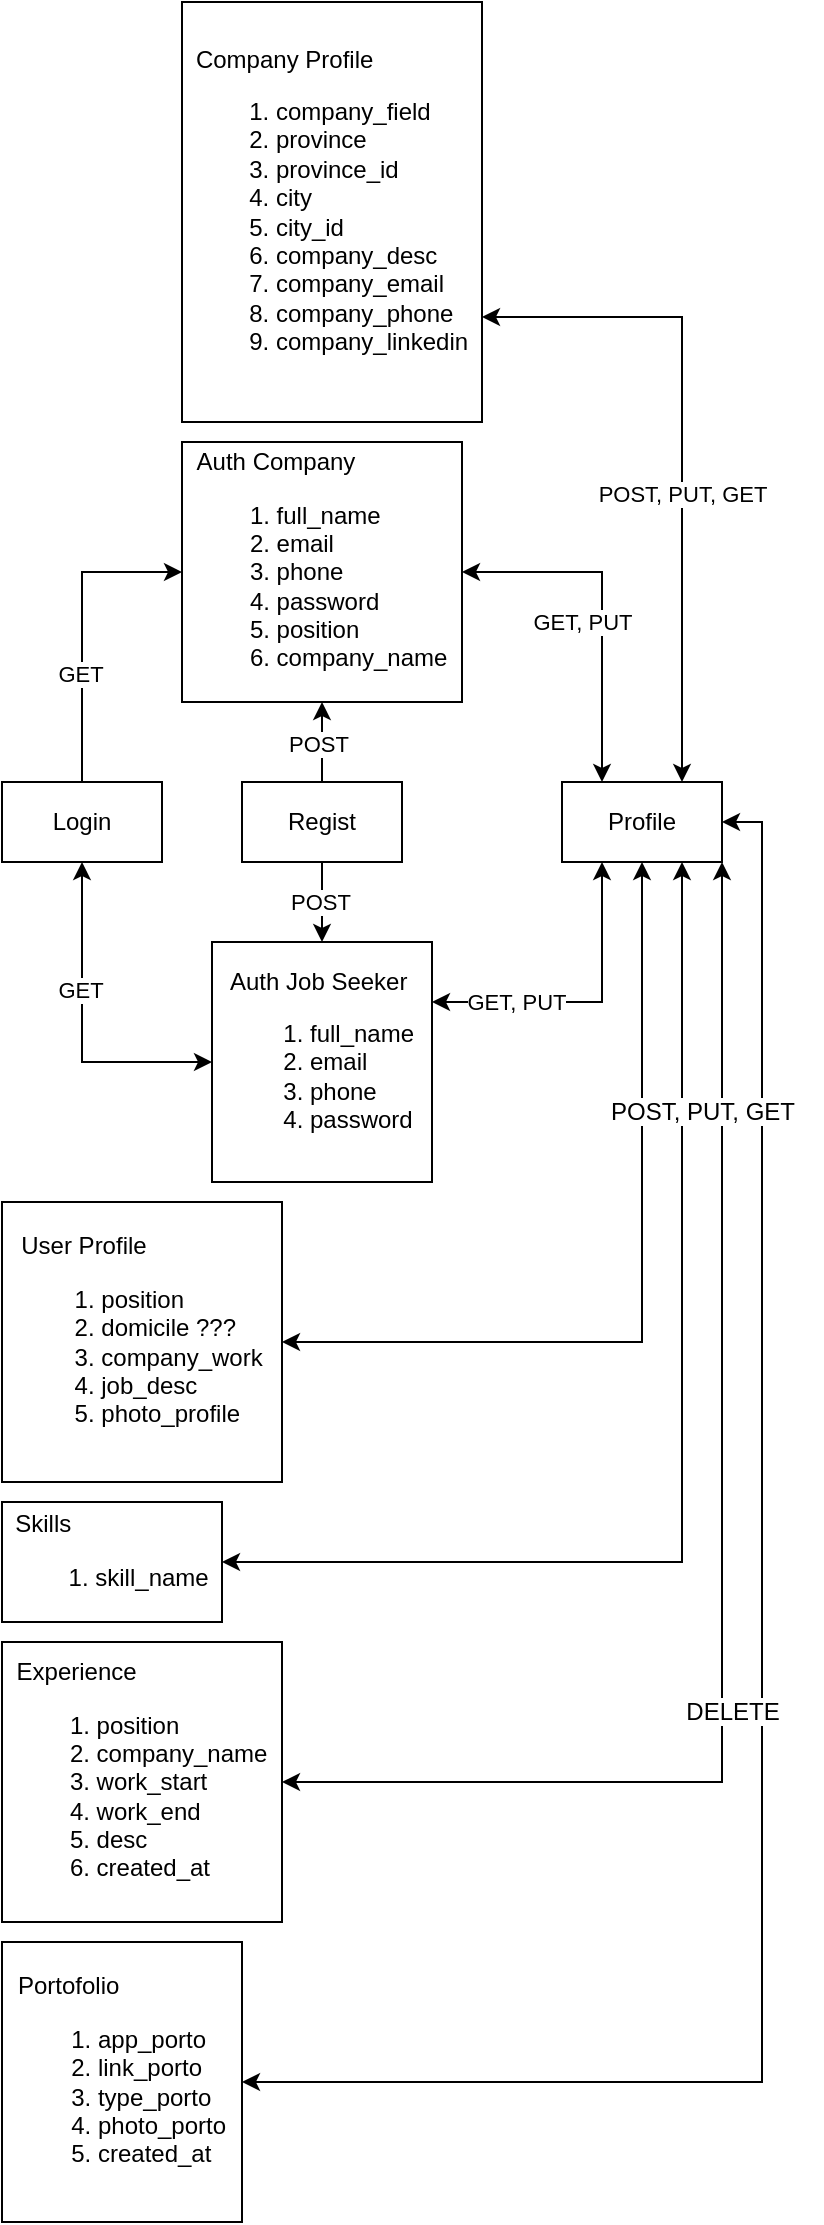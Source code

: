 <mxfile version="21.6.8" type="github">
  <diagram name="Page-1" id="ZBW7zP7ewO3hmnIqyeNQ">
    <mxGraphModel dx="1100" dy="605" grid="1" gridSize="10" guides="1" tooltips="1" connect="1" arrows="1" fold="1" page="1" pageScale="1" pageWidth="850" pageHeight="1100" math="0" shadow="0">
      <root>
        <mxCell id="0" />
        <mxCell id="1" parent="0" />
        <mxCell id="MqLR4IFqnNKwuRJLQt7l-1" style="edgeStyle=orthogonalEdgeStyle;rounded=0;orthogonalLoop=1;jettySize=auto;html=1;exitX=0.5;exitY=1;exitDx=0;exitDy=0;entryX=0.5;entryY=0;entryDx=0;entryDy=0;" edge="1" parent="1" source="MqLR4IFqnNKwuRJLQt7l-3" target="MqLR4IFqnNKwuRJLQt7l-4">
          <mxGeometry relative="1" as="geometry" />
        </mxCell>
        <mxCell id="MqLR4IFqnNKwuRJLQt7l-2" value="POST" style="edgeLabel;html=1;align=center;verticalAlign=middle;resizable=0;points=[];" vertex="1" connectable="0" parent="MqLR4IFqnNKwuRJLQt7l-1">
          <mxGeometry x="-0.025" y="-1" relative="1" as="geometry">
            <mxPoint as="offset" />
          </mxGeometry>
        </mxCell>
        <mxCell id="MqLR4IFqnNKwuRJLQt7l-23" style="edgeStyle=orthogonalEdgeStyle;rounded=0;orthogonalLoop=1;jettySize=auto;html=1;exitX=0.5;exitY=0;exitDx=0;exitDy=0;entryX=0.5;entryY=1;entryDx=0;entryDy=0;" edge="1" parent="1" source="MqLR4IFqnNKwuRJLQt7l-3" target="MqLR4IFqnNKwuRJLQt7l-21">
          <mxGeometry relative="1" as="geometry" />
        </mxCell>
        <mxCell id="MqLR4IFqnNKwuRJLQt7l-24" value="POST" style="edgeLabel;html=1;align=center;verticalAlign=middle;resizable=0;points=[];" vertex="1" connectable="0" parent="MqLR4IFqnNKwuRJLQt7l-23">
          <mxGeometry x="-0.05" y="2" relative="1" as="geometry">
            <mxPoint as="offset" />
          </mxGeometry>
        </mxCell>
        <mxCell id="MqLR4IFqnNKwuRJLQt7l-3" value="Regist" style="rounded=0;whiteSpace=wrap;html=1;" vertex="1" parent="1">
          <mxGeometry x="210" y="440" width="80" height="40" as="geometry" />
        </mxCell>
        <mxCell id="MqLR4IFqnNKwuRJLQt7l-4" value="&lt;div style=&quot;text-align: justify;&quot;&gt;&lt;span style=&quot;background-color: initial;&quot;&gt;Auth&amp;nbsp;&lt;/span&gt;&lt;span style=&quot;background-color: initial;&quot;&gt;Job Seeker&lt;/span&gt;&lt;/div&gt;&lt;div style=&quot;&quot;&gt;&lt;ol&gt;&lt;li style=&quot;text-align: justify;&quot;&gt;&lt;span style=&quot;background-color: initial;&quot;&gt;full_name&lt;/span&gt;&lt;/li&gt;&lt;li style=&quot;text-align: justify;&quot;&gt;&lt;span style=&quot;background-color: initial;&quot;&gt;email&lt;/span&gt;&lt;/li&gt;&lt;li style=&quot;text-align: justify;&quot;&gt;&lt;span style=&quot;background-color: initial;&quot;&gt;phone&lt;/span&gt;&lt;/li&gt;&lt;li style=&quot;text-align: justify;&quot;&gt;&lt;span style=&quot;background-color: initial;&quot;&gt;password&lt;/span&gt;&lt;/li&gt;&lt;/ol&gt;&lt;/div&gt;&lt;div style=&quot;text-align: justify;&quot;&gt;&lt;/div&gt;" style="rounded=0;whiteSpace=wrap;html=1;" vertex="1" parent="1">
          <mxGeometry x="195" y="520" width="110" height="120" as="geometry" />
        </mxCell>
        <mxCell id="MqLR4IFqnNKwuRJLQt7l-25" style="edgeStyle=orthogonalEdgeStyle;rounded=0;orthogonalLoop=1;jettySize=auto;html=1;exitX=0.5;exitY=0;exitDx=0;exitDy=0;entryX=0;entryY=0.5;entryDx=0;entryDy=0;" edge="1" parent="1" source="MqLR4IFqnNKwuRJLQt7l-5" target="MqLR4IFqnNKwuRJLQt7l-21">
          <mxGeometry relative="1" as="geometry" />
        </mxCell>
        <mxCell id="MqLR4IFqnNKwuRJLQt7l-26" value="GET" style="edgeLabel;html=1;align=center;verticalAlign=middle;resizable=0;points=[];" vertex="1" connectable="0" parent="MqLR4IFqnNKwuRJLQt7l-25">
          <mxGeometry x="-0.303" y="1" relative="1" as="geometry">
            <mxPoint as="offset" />
          </mxGeometry>
        </mxCell>
        <mxCell id="MqLR4IFqnNKwuRJLQt7l-5" value="Login" style="rounded=0;whiteSpace=wrap;html=1;" vertex="1" parent="1">
          <mxGeometry x="90" y="440" width="80" height="40" as="geometry" />
        </mxCell>
        <mxCell id="MqLR4IFqnNKwuRJLQt7l-6" value="&lt;div style=&quot;text-align: left;&quot;&gt;User Profile&lt;/div&gt;&lt;div style=&quot;text-align: left;&quot;&gt;&lt;ol&gt;&lt;li&gt;&lt;span style=&quot;background-color: initial;&quot;&gt;position&lt;/span&gt;&lt;/li&gt;&lt;li&gt;&lt;span style=&quot;background-color: initial;&quot;&gt;domicile ???&lt;/span&gt;&lt;/li&gt;&lt;li&gt;&lt;span style=&quot;background-color: initial;&quot;&gt;company_work&lt;/span&gt;&lt;/li&gt;&lt;li&gt;&lt;span style=&quot;background-color: initial;&quot;&gt;job_desc&lt;/span&gt;&lt;/li&gt;&lt;li&gt;photo_profile&lt;/li&gt;&lt;/ol&gt;&lt;/div&gt;&lt;div style=&quot;text-align: justify;&quot;&gt;&lt;/div&gt;" style="rounded=0;whiteSpace=wrap;html=1;" vertex="1" parent="1">
          <mxGeometry x="90" y="650" width="140" height="140" as="geometry" />
        </mxCell>
        <mxCell id="MqLR4IFqnNKwuRJLQt7l-7" value="Profile" style="rounded=0;whiteSpace=wrap;html=1;" vertex="1" parent="1">
          <mxGeometry x="370" y="440" width="80" height="40" as="geometry" />
        </mxCell>
        <mxCell id="MqLR4IFqnNKwuRJLQt7l-8" value="" style="endArrow=classic;startArrow=classic;html=1;rounded=0;exitX=0;exitY=0.5;exitDx=0;exitDy=0;entryX=0.5;entryY=1;entryDx=0;entryDy=0;edgeStyle=orthogonalEdgeStyle;" edge="1" parent="1" source="MqLR4IFqnNKwuRJLQt7l-4" target="MqLR4IFqnNKwuRJLQt7l-5">
          <mxGeometry width="50" height="50" relative="1" as="geometry">
            <mxPoint x="190" y="540" as="sourcePoint" />
            <mxPoint x="240" y="490" as="targetPoint" />
          </mxGeometry>
        </mxCell>
        <mxCell id="MqLR4IFqnNKwuRJLQt7l-9" value="GET" style="edgeLabel;html=1;align=center;verticalAlign=middle;resizable=0;points=[];" vertex="1" connectable="0" parent="MqLR4IFqnNKwuRJLQt7l-8">
          <mxGeometry x="0.229" y="1" relative="1" as="geometry">
            <mxPoint as="offset" />
          </mxGeometry>
        </mxCell>
        <mxCell id="MqLR4IFqnNKwuRJLQt7l-10" value="&lt;div style=&quot;text-align: left;&quot;&gt;Skills&lt;/div&gt;&lt;div style=&quot;text-align: left;&quot;&gt;&lt;ol&gt;&lt;li&gt;&lt;span style=&quot;background-color: initial;&quot;&gt;skill_name&lt;/span&gt;&lt;/li&gt;&lt;/ol&gt;&lt;/div&gt;&lt;div style=&quot;text-align: justify;&quot;&gt;&lt;/div&gt;" style="rounded=0;whiteSpace=wrap;html=1;" vertex="1" parent="1">
          <mxGeometry x="90" y="800" width="110" height="60" as="geometry" />
        </mxCell>
        <mxCell id="MqLR4IFqnNKwuRJLQt7l-11" value="" style="endArrow=classic;startArrow=classic;html=1;rounded=0;entryX=0.25;entryY=1;entryDx=0;entryDy=0;edgeStyle=orthogonalEdgeStyle;exitX=1;exitY=0.25;exitDx=0;exitDy=0;" edge="1" parent="1" source="MqLR4IFqnNKwuRJLQt7l-4" target="MqLR4IFqnNKwuRJLQt7l-7">
          <mxGeometry width="50" height="50" relative="1" as="geometry">
            <mxPoint x="330" y="570" as="sourcePoint" />
            <mxPoint x="240" y="510" as="targetPoint" />
          </mxGeometry>
        </mxCell>
        <mxCell id="MqLR4IFqnNKwuRJLQt7l-12" value="GET, PUT" style="edgeLabel;html=1;align=center;verticalAlign=middle;resizable=0;points=[];" vertex="1" connectable="0" parent="MqLR4IFqnNKwuRJLQt7l-11">
          <mxGeometry x="-0.458" relative="1" as="geometry">
            <mxPoint as="offset" />
          </mxGeometry>
        </mxCell>
        <mxCell id="MqLR4IFqnNKwuRJLQt7l-13" value="&lt;div style=&quot;text-align: left;&quot;&gt;Experience&lt;/div&gt;&lt;div style=&quot;text-align: left;&quot;&gt;&lt;ol&gt;&lt;li&gt;&lt;span style=&quot;background-color: initial;&quot;&gt;position&lt;/span&gt;&lt;/li&gt;&lt;li&gt;&lt;span style=&quot;background-color: initial;&quot;&gt;company_name&lt;/span&gt;&lt;/li&gt;&lt;li&gt;&lt;span style=&quot;background-color: initial;&quot;&gt;work_start&lt;/span&gt;&lt;/li&gt;&lt;li&gt;&lt;span style=&quot;background-color: initial;&quot;&gt;work_end&lt;/span&gt;&lt;/li&gt;&lt;li&gt;&lt;span style=&quot;background-color: initial;&quot;&gt;desc&lt;/span&gt;&lt;/li&gt;&lt;li&gt;created_at&lt;/li&gt;&lt;/ol&gt;&lt;/div&gt;&lt;div style=&quot;text-align: justify;&quot;&gt;&lt;/div&gt;" style="rounded=0;whiteSpace=wrap;html=1;" vertex="1" parent="1">
          <mxGeometry x="90" y="870" width="140" height="140" as="geometry" />
        </mxCell>
        <mxCell id="MqLR4IFqnNKwuRJLQt7l-14" value="&lt;div style=&quot;text-align: left;&quot;&gt;Portofolio&lt;/div&gt;&lt;div style=&quot;text-align: left;&quot;&gt;&lt;ol&gt;&lt;li&gt;&lt;span style=&quot;background-color: initial;&quot;&gt;app_porto&lt;/span&gt;&lt;/li&gt;&lt;li&gt;&lt;span style=&quot;background-color: initial;&quot;&gt;link_porto&lt;/span&gt;&lt;/li&gt;&lt;li&gt;&lt;span style=&quot;background-color: initial;&quot;&gt;type_porto&lt;/span&gt;&lt;/li&gt;&lt;li&gt;&lt;span style=&quot;background-color: initial;&quot;&gt;photo_porto&lt;/span&gt;&lt;/li&gt;&lt;li&gt;created_at&lt;/li&gt;&lt;/ol&gt;&lt;/div&gt;&lt;div style=&quot;text-align: justify;&quot;&gt;&lt;/div&gt;" style="rounded=0;whiteSpace=wrap;html=1;" vertex="1" parent="1">
          <mxGeometry x="90" y="1020" width="120" height="140" as="geometry" />
        </mxCell>
        <mxCell id="MqLR4IFqnNKwuRJLQt7l-15" value="" style="endArrow=classic;startArrow=classic;html=1;rounded=0;exitX=1;exitY=0.5;exitDx=0;exitDy=0;entryX=1;entryY=0.5;entryDx=0;entryDy=0;edgeStyle=orthogonalEdgeStyle;" edge="1" parent="1" source="MqLR4IFqnNKwuRJLQt7l-14" target="MqLR4IFqnNKwuRJLQt7l-7">
          <mxGeometry width="50" height="50" relative="1" as="geometry">
            <mxPoint x="190" y="960" as="sourcePoint" />
            <mxPoint x="240" y="910" as="targetPoint" />
            <Array as="points">
              <mxPoint x="470" y="1090" />
              <mxPoint x="470" y="460" />
            </Array>
          </mxGeometry>
        </mxCell>
        <mxCell id="MqLR4IFqnNKwuRJLQt7l-16" value="" style="endArrow=classic;startArrow=classic;html=1;rounded=0;exitX=1;exitY=0.5;exitDx=0;exitDy=0;entryX=1;entryY=1;entryDx=0;entryDy=0;edgeStyle=orthogonalEdgeStyle;" edge="1" parent="1" source="MqLR4IFqnNKwuRJLQt7l-13" target="MqLR4IFqnNKwuRJLQt7l-7">
          <mxGeometry width="50" height="50" relative="1" as="geometry">
            <mxPoint x="190" y="860" as="sourcePoint" />
            <mxPoint x="240" y="810" as="targetPoint" />
          </mxGeometry>
        </mxCell>
        <mxCell id="MqLR4IFqnNKwuRJLQt7l-17" value="" style="endArrow=classic;startArrow=classic;html=1;rounded=0;exitX=1;exitY=0.5;exitDx=0;exitDy=0;entryX=0.75;entryY=1;entryDx=0;entryDy=0;edgeStyle=orthogonalEdgeStyle;" edge="1" parent="1" source="MqLR4IFqnNKwuRJLQt7l-10" target="MqLR4IFqnNKwuRJLQt7l-7">
          <mxGeometry width="50" height="50" relative="1" as="geometry">
            <mxPoint x="190" y="760" as="sourcePoint" />
            <mxPoint x="240" y="710" as="targetPoint" />
          </mxGeometry>
        </mxCell>
        <mxCell id="MqLR4IFqnNKwuRJLQt7l-18" value="" style="endArrow=classic;startArrow=classic;html=1;rounded=0;exitX=1;exitY=0.5;exitDx=0;exitDy=0;entryX=0.5;entryY=1;entryDx=0;entryDy=0;edgeStyle=orthogonalEdgeStyle;" edge="1" parent="1" source="MqLR4IFqnNKwuRJLQt7l-6" target="MqLR4IFqnNKwuRJLQt7l-7">
          <mxGeometry width="50" height="50" relative="1" as="geometry">
            <mxPoint x="190" y="660" as="sourcePoint" />
            <mxPoint x="240" y="610" as="targetPoint" />
          </mxGeometry>
        </mxCell>
        <mxCell id="MqLR4IFqnNKwuRJLQt7l-19" value="&lt;span style=&quot;background-color: rgb(255, 255, 255);&quot;&gt;POST, PUT, GET&lt;/span&gt;" style="text;html=1;align=center;verticalAlign=middle;resizable=0;points=[];autosize=1;strokeColor=none;fillColor=none;" vertex="1" parent="1">
          <mxGeometry x="380" y="590" width="120" height="30" as="geometry" />
        </mxCell>
        <mxCell id="MqLR4IFqnNKwuRJLQt7l-20" value="&lt;span style=&quot;background-color: rgb(255, 255, 255); font-size: 12px;&quot;&gt;DELETE&lt;/span&gt;" style="text;html=1;align=center;verticalAlign=middle;resizable=0;points=[];autosize=1;strokeColor=none;fillColor=none;fontSize=12;" vertex="1" parent="1">
          <mxGeometry x="420" y="890" width="70" height="30" as="geometry" />
        </mxCell>
        <mxCell id="MqLR4IFqnNKwuRJLQt7l-21" value="&lt;div style=&quot;text-align: justify;&quot;&gt;&lt;span style=&quot;background-color: initial;&quot;&gt;Auth&amp;nbsp;&lt;/span&gt;&lt;span style=&quot;background-color: initial;&quot;&gt;Company&lt;/span&gt;&lt;/div&gt;&lt;div style=&quot;&quot;&gt;&lt;ol&gt;&lt;li style=&quot;text-align: justify;&quot;&gt;&lt;span style=&quot;background-color: initial;&quot;&gt;full_name&lt;/span&gt;&lt;/li&gt;&lt;li style=&quot;text-align: justify;&quot;&gt;&lt;span style=&quot;background-color: initial;&quot;&gt;email&lt;/span&gt;&lt;/li&gt;&lt;li style=&quot;text-align: justify;&quot;&gt;&lt;span style=&quot;background-color: initial;&quot;&gt;phone&lt;/span&gt;&lt;/li&gt;&lt;li style=&quot;text-align: justify;&quot;&gt;&lt;span style=&quot;background-color: initial;&quot;&gt;password&lt;/span&gt;&lt;/li&gt;&lt;li style=&quot;text-align: justify;&quot;&gt;&lt;span style=&quot;background-color: initial;&quot;&gt;position&lt;/span&gt;&lt;/li&gt;&lt;li style=&quot;text-align: justify;&quot;&gt;&lt;span style=&quot;background-color: initial;&quot;&gt;company_name&lt;/span&gt;&lt;/li&gt;&lt;/ol&gt;&lt;/div&gt;&lt;div style=&quot;text-align: justify;&quot;&gt;&lt;/div&gt;" style="rounded=0;whiteSpace=wrap;html=1;" vertex="1" parent="1">
          <mxGeometry x="180" y="270" width="140" height="130" as="geometry" />
        </mxCell>
        <mxCell id="MqLR4IFqnNKwuRJLQt7l-22" value="&lt;div style=&quot;text-align: left;&quot;&gt;Company Profile&lt;/div&gt;&lt;div style=&quot;text-align: left;&quot;&gt;&lt;ol&gt;&lt;li&gt;&lt;span style=&quot;background-color: initial;&quot;&gt;company_field&lt;/span&gt;&lt;br&gt;&lt;/li&gt;&lt;li&gt;&lt;span style=&quot;background-color: initial;&quot;&gt;province&lt;/span&gt;&lt;/li&gt;&lt;li&gt;&lt;span style=&quot;background-color: initial;&quot;&gt;province_id&lt;/span&gt;&lt;/li&gt;&lt;li&gt;&lt;span style=&quot;background-color: initial;&quot;&gt;city&lt;/span&gt;&lt;/li&gt;&lt;li&gt;&lt;span style=&quot;background-color: initial;&quot;&gt;city_id&lt;/span&gt;&lt;/li&gt;&lt;li&gt;&lt;span style=&quot;background-color: initial;&quot;&gt;company_desc&lt;/span&gt;&lt;/li&gt;&lt;li&gt;company_email&lt;/li&gt;&lt;li&gt;company_phone&lt;/li&gt;&lt;li&gt;company_linkedin&lt;/li&gt;&lt;/ol&gt;&lt;/div&gt;&lt;div style=&quot;text-align: justify;&quot;&gt;&lt;/div&gt;" style="rounded=0;whiteSpace=wrap;html=1;" vertex="1" parent="1">
          <mxGeometry x="180" y="50" width="150" height="210" as="geometry" />
        </mxCell>
        <mxCell id="MqLR4IFqnNKwuRJLQt7l-31" value="" style="endArrow=classic;startArrow=classic;html=1;rounded=0;exitX=0.75;exitY=0;exitDx=0;exitDy=0;entryX=1;entryY=0.75;entryDx=0;entryDy=0;edgeStyle=orthogonalEdgeStyle;" edge="1" parent="1" source="MqLR4IFqnNKwuRJLQt7l-7" target="MqLR4IFqnNKwuRJLQt7l-22">
          <mxGeometry width="50" height="50" relative="1" as="geometry">
            <mxPoint x="400" y="400" as="sourcePoint" />
            <mxPoint x="450" y="350" as="targetPoint" />
          </mxGeometry>
        </mxCell>
        <mxCell id="MqLR4IFqnNKwuRJLQt7l-34" value="POST, PUT, GET" style="edgeLabel;html=1;align=center;verticalAlign=middle;resizable=0;points=[];" vertex="1" connectable="0" parent="MqLR4IFqnNKwuRJLQt7l-31">
          <mxGeometry x="-0.135" relative="1" as="geometry">
            <mxPoint as="offset" />
          </mxGeometry>
        </mxCell>
        <mxCell id="MqLR4IFqnNKwuRJLQt7l-32" value="" style="endArrow=classic;startArrow=classic;html=1;rounded=0;exitX=0.25;exitY=0;exitDx=0;exitDy=0;entryX=1;entryY=0.5;entryDx=0;entryDy=0;edgeStyle=orthogonalEdgeStyle;" edge="1" parent="1" source="MqLR4IFqnNKwuRJLQt7l-7" target="MqLR4IFqnNKwuRJLQt7l-21">
          <mxGeometry width="50" height="50" relative="1" as="geometry">
            <mxPoint x="400" y="400" as="sourcePoint" />
            <mxPoint x="450" y="350" as="targetPoint" />
          </mxGeometry>
        </mxCell>
        <mxCell id="MqLR4IFqnNKwuRJLQt7l-33" value="GET, PUT" style="edgeLabel;html=1;align=center;verticalAlign=middle;resizable=0;points=[];" vertex="1" connectable="0" parent="MqLR4IFqnNKwuRJLQt7l-32">
          <mxGeometry x="0.479" y="-1" relative="1" as="geometry">
            <mxPoint x="14" y="26" as="offset" />
          </mxGeometry>
        </mxCell>
      </root>
    </mxGraphModel>
  </diagram>
</mxfile>
